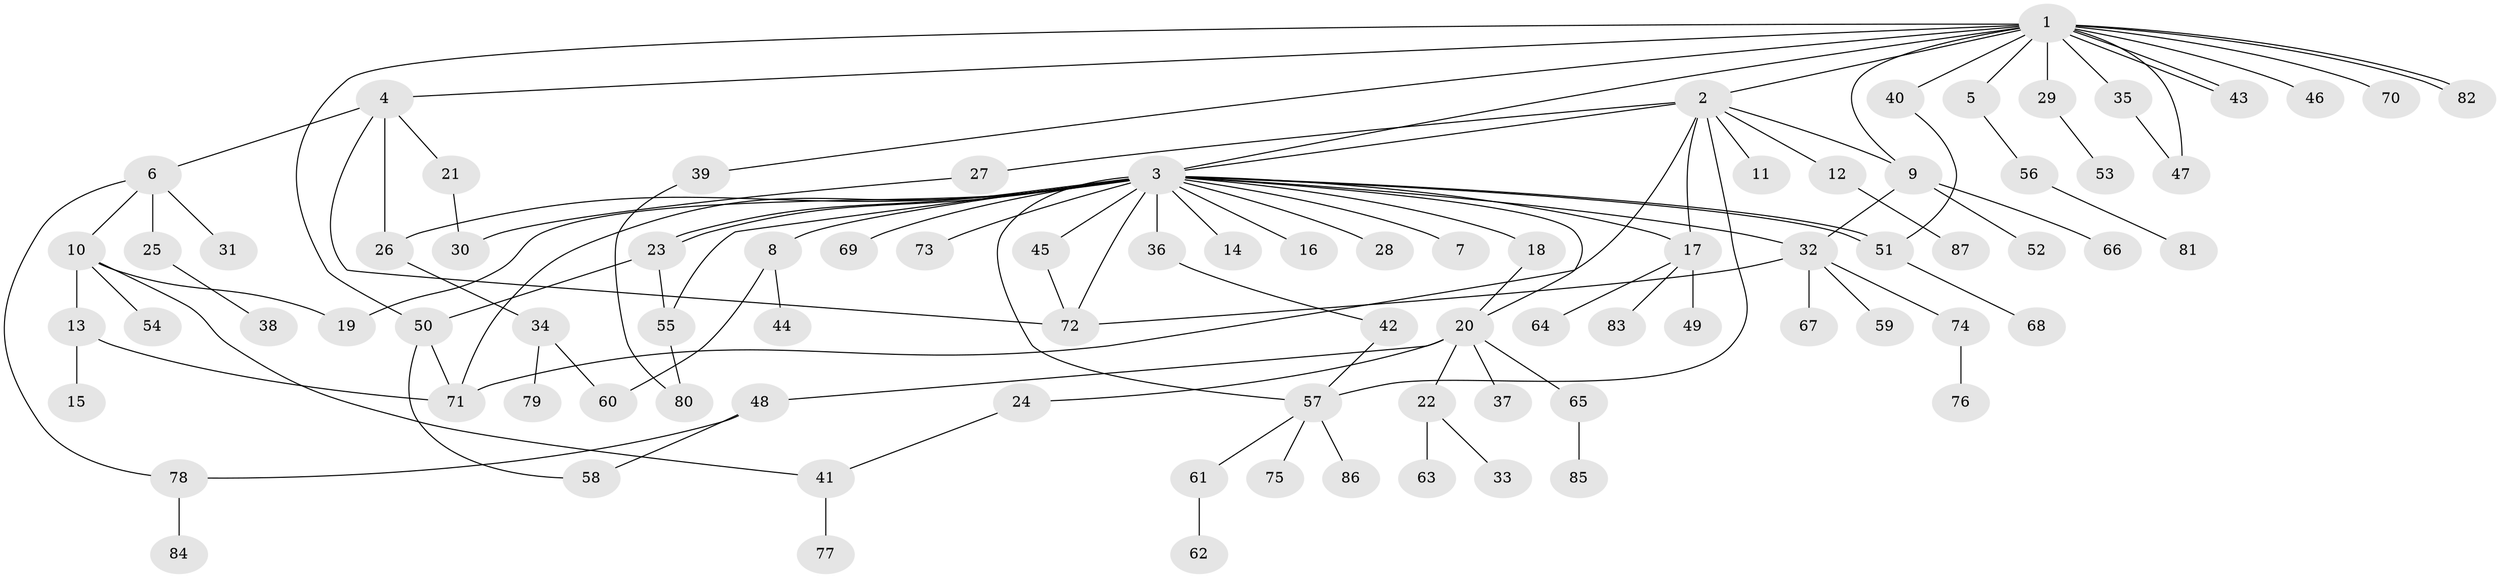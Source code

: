 // Generated by graph-tools (version 1.1) at 2025/11/02/27/25 16:11:10]
// undirected, 87 vertices, 115 edges
graph export_dot {
graph [start="1"]
  node [color=gray90,style=filled];
  1;
  2;
  3;
  4;
  5;
  6;
  7;
  8;
  9;
  10;
  11;
  12;
  13;
  14;
  15;
  16;
  17;
  18;
  19;
  20;
  21;
  22;
  23;
  24;
  25;
  26;
  27;
  28;
  29;
  30;
  31;
  32;
  33;
  34;
  35;
  36;
  37;
  38;
  39;
  40;
  41;
  42;
  43;
  44;
  45;
  46;
  47;
  48;
  49;
  50;
  51;
  52;
  53;
  54;
  55;
  56;
  57;
  58;
  59;
  60;
  61;
  62;
  63;
  64;
  65;
  66;
  67;
  68;
  69;
  70;
  71;
  72;
  73;
  74;
  75;
  76;
  77;
  78;
  79;
  80;
  81;
  82;
  83;
  84;
  85;
  86;
  87;
  1 -- 2;
  1 -- 3;
  1 -- 4;
  1 -- 5;
  1 -- 9;
  1 -- 29;
  1 -- 35;
  1 -- 39;
  1 -- 40;
  1 -- 43;
  1 -- 43;
  1 -- 46;
  1 -- 47;
  1 -- 50;
  1 -- 70;
  1 -- 82;
  1 -- 82;
  2 -- 3;
  2 -- 9;
  2 -- 11;
  2 -- 12;
  2 -- 17;
  2 -- 27;
  2 -- 57;
  2 -- 71;
  3 -- 7;
  3 -- 8;
  3 -- 14;
  3 -- 16;
  3 -- 17;
  3 -- 18;
  3 -- 19;
  3 -- 20;
  3 -- 23;
  3 -- 23;
  3 -- 26;
  3 -- 28;
  3 -- 32;
  3 -- 36;
  3 -- 45;
  3 -- 51;
  3 -- 51;
  3 -- 55;
  3 -- 57;
  3 -- 69;
  3 -- 71;
  3 -- 72;
  3 -- 73;
  4 -- 6;
  4 -- 21;
  4 -- 26;
  4 -- 72;
  5 -- 56;
  6 -- 10;
  6 -- 25;
  6 -- 31;
  6 -- 78;
  8 -- 44;
  8 -- 60;
  9 -- 32;
  9 -- 52;
  9 -- 66;
  10 -- 13;
  10 -- 19;
  10 -- 41;
  10 -- 54;
  12 -- 87;
  13 -- 15;
  13 -- 71;
  17 -- 49;
  17 -- 64;
  17 -- 83;
  18 -- 20;
  20 -- 22;
  20 -- 24;
  20 -- 37;
  20 -- 48;
  20 -- 65;
  21 -- 30;
  22 -- 33;
  22 -- 63;
  23 -- 50;
  23 -- 55;
  24 -- 41;
  25 -- 38;
  26 -- 34;
  27 -- 30;
  29 -- 53;
  32 -- 59;
  32 -- 67;
  32 -- 72;
  32 -- 74;
  34 -- 60;
  34 -- 79;
  35 -- 47;
  36 -- 42;
  39 -- 80;
  40 -- 51;
  41 -- 77;
  42 -- 57;
  45 -- 72;
  48 -- 58;
  48 -- 78;
  50 -- 58;
  50 -- 71;
  51 -- 68;
  55 -- 80;
  56 -- 81;
  57 -- 61;
  57 -- 75;
  57 -- 86;
  61 -- 62;
  65 -- 85;
  74 -- 76;
  78 -- 84;
}
